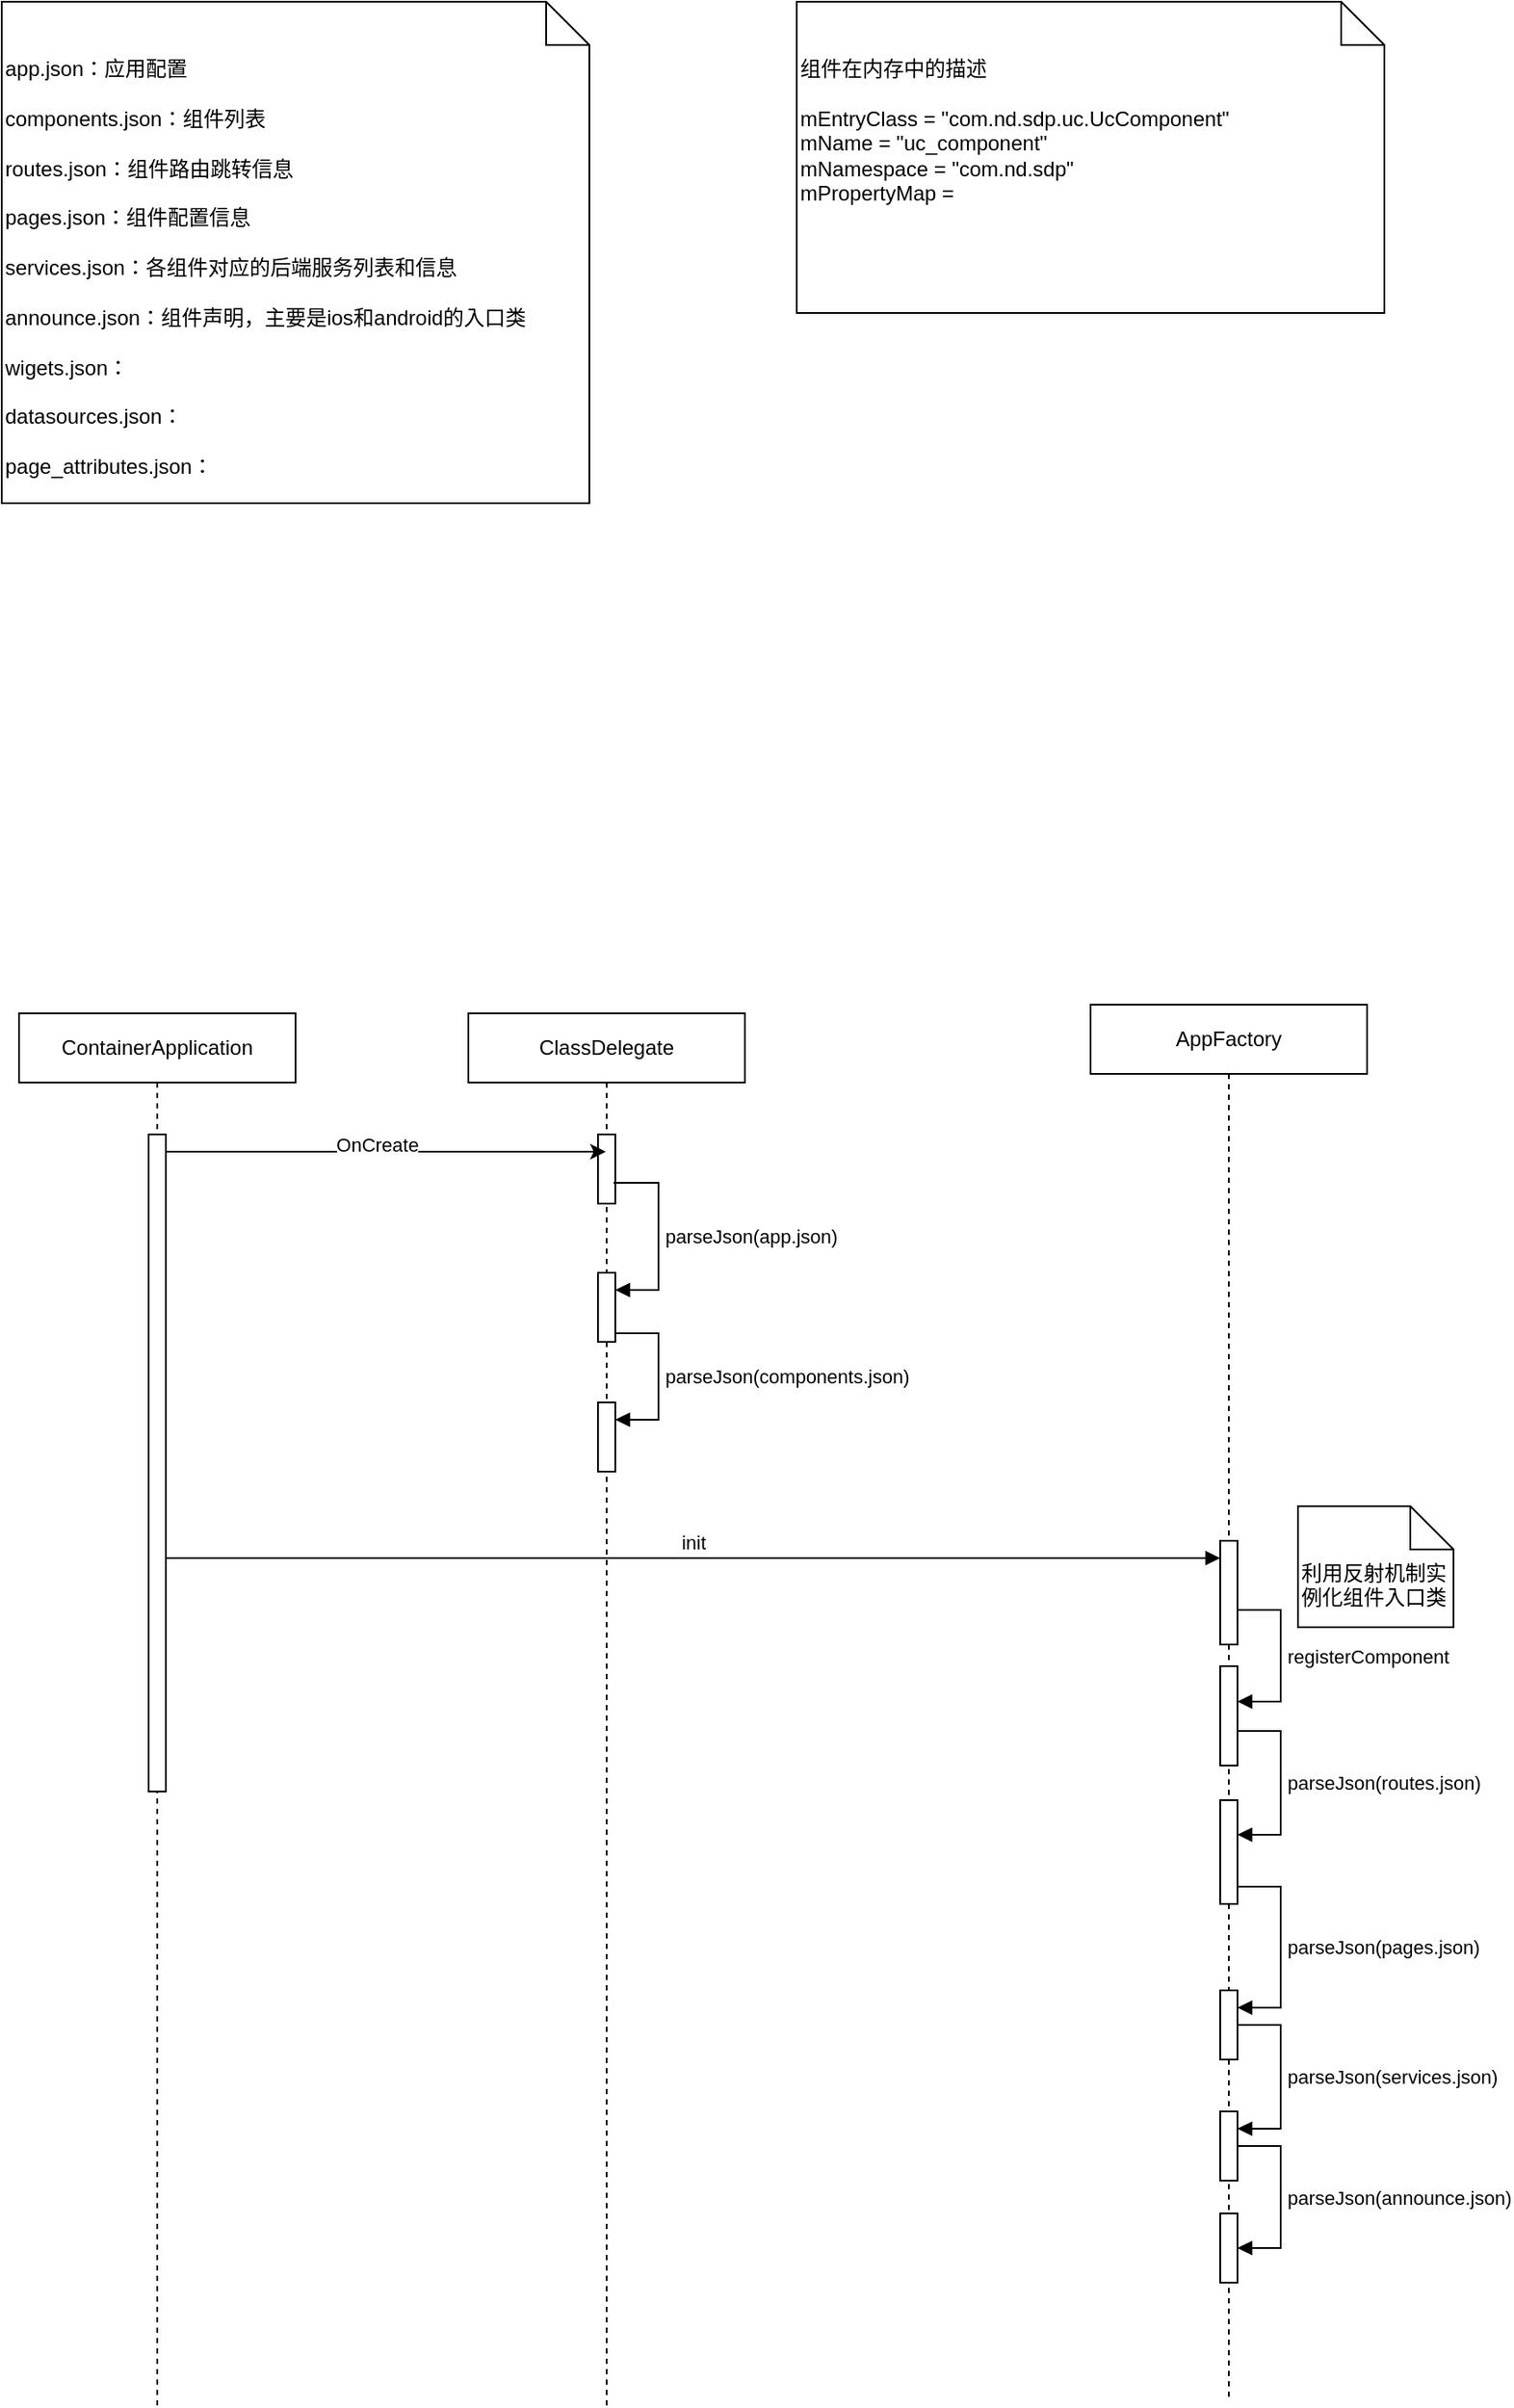 <mxfile version="20.8.23" type="github">
  <diagram name="第 1 页" id="u-AJXG04gfKVnk7us_Lw">
    <mxGraphModel dx="2901" dy="2317" grid="1" gridSize="10" guides="1" tooltips="1" connect="1" arrows="1" fold="1" page="1" pageScale="1" pageWidth="827" pageHeight="1169" math="0" shadow="0">
      <root>
        <mxCell id="0" />
        <mxCell id="1" parent="0" />
        <mxCell id="8PpBY6Rd-Wwwx4Sc7z_2-3" value="ContainerApplication" style="shape=umlLifeline;perimeter=lifelinePerimeter;whiteSpace=wrap;html=1;container=1;collapsible=0;recursiveResize=0;outlineConnect=0;" vertex="1" parent="1">
          <mxGeometry x="-200" y="435" width="160" height="805" as="geometry" />
        </mxCell>
        <mxCell id="8PpBY6Rd-Wwwx4Sc7z_2-4" value="" style="html=1;points=[];perimeter=orthogonalPerimeter;" vertex="1" parent="8PpBY6Rd-Wwwx4Sc7z_2-3">
          <mxGeometry x="75" y="70" width="10" height="380" as="geometry" />
        </mxCell>
        <mxCell id="8PpBY6Rd-Wwwx4Sc7z_2-6" value="ClassDelegate" style="shape=umlLifeline;perimeter=lifelinePerimeter;whiteSpace=wrap;html=1;container=1;collapsible=0;recursiveResize=0;outlineConnect=0;" vertex="1" parent="1">
          <mxGeometry x="60" y="435" width="160" height="805" as="geometry" />
        </mxCell>
        <mxCell id="8PpBY6Rd-Wwwx4Sc7z_2-7" value="" style="html=1;points=[];perimeter=orthogonalPerimeter;" vertex="1" parent="8PpBY6Rd-Wwwx4Sc7z_2-6">
          <mxGeometry x="75" y="70" width="10" height="40" as="geometry" />
        </mxCell>
        <mxCell id="8PpBY6Rd-Wwwx4Sc7z_2-23" value="" style="html=1;points=[];perimeter=orthogonalPerimeter;outlineConnect=0;targetShapes=umlLifeline;portConstraint=eastwest;newEdgeStyle={&quot;edgeStyle&quot;:&quot;elbowEdgeStyle&quot;,&quot;elbow&quot;:&quot;vertical&quot;,&quot;curved&quot;:0,&quot;rounded&quot;:0};" vertex="1" parent="8PpBY6Rd-Wwwx4Sc7z_2-6">
          <mxGeometry x="75" y="150" width="10" height="40" as="geometry" />
        </mxCell>
        <mxCell id="8PpBY6Rd-Wwwx4Sc7z_2-24" value="parseJson(app.json)" style="html=1;align=left;spacingLeft=2;endArrow=block;rounded=0;edgeStyle=orthogonalEdgeStyle;curved=0;rounded=0;exitX=0.9;exitY=0.7;exitDx=0;exitDy=0;exitPerimeter=0;" edge="1" target="8PpBY6Rd-Wwwx4Sc7z_2-23" parent="8PpBY6Rd-Wwwx4Sc7z_2-6" source="8PpBY6Rd-Wwwx4Sc7z_2-7">
          <mxGeometry x="0.009" relative="1" as="geometry">
            <mxPoint x="80" y="130" as="sourcePoint" />
            <Array as="points">
              <mxPoint x="110" y="98" />
              <mxPoint x="110" y="160" />
            </Array>
            <mxPoint as="offset" />
          </mxGeometry>
        </mxCell>
        <mxCell id="8PpBY6Rd-Wwwx4Sc7z_2-31" value="" style="html=1;points=[];perimeter=orthogonalPerimeter;outlineConnect=0;targetShapes=umlLifeline;portConstraint=eastwest;newEdgeStyle={&quot;edgeStyle&quot;:&quot;elbowEdgeStyle&quot;,&quot;elbow&quot;:&quot;vertical&quot;,&quot;curved&quot;:0,&quot;rounded&quot;:0};" vertex="1" parent="8PpBY6Rd-Wwwx4Sc7z_2-6">
          <mxGeometry x="75" y="225" width="10" height="40" as="geometry" />
        </mxCell>
        <mxCell id="8PpBY6Rd-Wwwx4Sc7z_2-32" value="parseJson(components.json)" style="html=1;align=left;spacingLeft=2;endArrow=block;rounded=0;edgeStyle=orthogonalEdgeStyle;curved=0;rounded=0;" edge="1" target="8PpBY6Rd-Wwwx4Sc7z_2-31" parent="8PpBY6Rd-Wwwx4Sc7z_2-6" source="8PpBY6Rd-Wwwx4Sc7z_2-23">
          <mxGeometry relative="1" as="geometry">
            <mxPoint x="80" y="225" as="sourcePoint" />
            <Array as="points">
              <mxPoint x="110" y="185" />
              <mxPoint x="110" y="235" />
            </Array>
          </mxGeometry>
        </mxCell>
        <mxCell id="8PpBY6Rd-Wwwx4Sc7z_2-8" style="edgeStyle=orthogonalEdgeStyle;rounded=0;orthogonalLoop=1;jettySize=auto;html=1;" edge="1" parent="1" source="8PpBY6Rd-Wwwx4Sc7z_2-4" target="8PpBY6Rd-Wwwx4Sc7z_2-6">
          <mxGeometry relative="1" as="geometry">
            <Array as="points">
              <mxPoint x="50" y="515" />
              <mxPoint x="50" y="515" />
            </Array>
          </mxGeometry>
        </mxCell>
        <mxCell id="8PpBY6Rd-Wwwx4Sc7z_2-9" value="OnCreate" style="edgeLabel;html=1;align=center;verticalAlign=middle;resizable=0;points=[];" vertex="1" connectable="0" parent="8PpBY6Rd-Wwwx4Sc7z_2-8">
          <mxGeometry x="0.268" y="4" relative="1" as="geometry">
            <mxPoint x="-40" as="offset" />
          </mxGeometry>
        </mxCell>
        <mxCell id="8PpBY6Rd-Wwwx4Sc7z_2-28" value="app.json：应用配置&lt;br&gt;&lt;br&gt;components.json：组件列表&lt;br&gt;&lt;br&gt;routes.json：组件路由跳转信息&lt;br&gt;&lt;br&gt;pages.json：组件配置信息&lt;br&gt;&lt;br&gt;services.json：各组件对应的后端服务列表和信息&lt;br&gt;&lt;br&gt;announce.json：组件声明，主要是ios和android的入口类&lt;br&gt;&lt;br&gt;wigets.json：&lt;br&gt;&lt;br&gt;datasources.json：&lt;br&gt;&lt;br&gt;page_attributes.json：" style="shape=note2;boundedLbl=1;whiteSpace=wrap;html=1;size=25;verticalAlign=top;align=left;" vertex="1" parent="1">
          <mxGeometry x="-210" y="-150" width="340" height="290" as="geometry" />
        </mxCell>
        <mxCell id="8PpBY6Rd-Wwwx4Sc7z_2-29" value="&lt;div&gt;组件在内存中的描述&lt;/div&gt;&lt;div&gt;&lt;br&gt;&lt;/div&gt;&lt;div&gt;mEntryClass = &quot;com.nd.sdp.uc.UcComponent&quot;&lt;/div&gt;&lt;div&gt;mName = &quot;uc_component&quot;&lt;/div&gt;&lt;div&gt;mNamespace = &quot;com.nd.sdp&quot;&lt;/div&gt;&lt;div&gt;mPropertyMap =&amp;nbsp;&lt;/div&gt;" style="shape=note2;boundedLbl=1;whiteSpace=wrap;html=1;size=25;verticalAlign=top;align=left;" vertex="1" parent="1">
          <mxGeometry x="250" y="-150" width="340" height="180" as="geometry" />
        </mxCell>
        <mxCell id="8PpBY6Rd-Wwwx4Sc7z_2-33" value="AppFactory" style="shape=umlLifeline;perimeter=lifelinePerimeter;whiteSpace=wrap;html=1;container=1;collapsible=0;recursiveResize=0;outlineConnect=0;" vertex="1" parent="1">
          <mxGeometry x="420" y="430" width="160" height="805" as="geometry" />
        </mxCell>
        <mxCell id="8PpBY6Rd-Wwwx4Sc7z_2-42" value="" style="html=1;points=[];perimeter=orthogonalPerimeter;outlineConnect=0;targetShapes=umlLifeline;portConstraint=eastwest;newEdgeStyle={&quot;edgeStyle&quot;:&quot;elbowEdgeStyle&quot;,&quot;elbow&quot;:&quot;vertical&quot;,&quot;curved&quot;:0,&quot;rounded&quot;:0};" vertex="1" parent="8PpBY6Rd-Wwwx4Sc7z_2-33">
          <mxGeometry x="75" y="310" width="10" height="60" as="geometry" />
        </mxCell>
        <mxCell id="8PpBY6Rd-Wwwx4Sc7z_2-45" value="" style="html=1;points=[];perimeter=orthogonalPerimeter;outlineConnect=0;targetShapes=umlLifeline;portConstraint=eastwest;newEdgeStyle={&quot;edgeStyle&quot;:&quot;elbowEdgeStyle&quot;,&quot;elbow&quot;:&quot;vertical&quot;,&quot;curved&quot;:0,&quot;rounded&quot;:0};" vertex="1" parent="8PpBY6Rd-Wwwx4Sc7z_2-33">
          <mxGeometry x="75" y="382.5" width="10" height="57.5" as="geometry" />
        </mxCell>
        <mxCell id="8PpBY6Rd-Wwwx4Sc7z_2-46" value="registerComponent" style="html=1;align=left;spacingLeft=2;endArrow=block;rounded=0;edgeStyle=orthogonalEdgeStyle;curved=0;rounded=0;" edge="1" target="8PpBY6Rd-Wwwx4Sc7z_2-45" parent="8PpBY6Rd-Wwwx4Sc7z_2-33" source="8PpBY6Rd-Wwwx4Sc7z_2-42">
          <mxGeometry relative="1" as="geometry">
            <mxPoint x="80" y="400" as="sourcePoint" />
            <Array as="points">
              <mxPoint x="110" y="350" />
              <mxPoint x="110" y="403" />
            </Array>
            <mxPoint as="offset" />
          </mxGeometry>
        </mxCell>
        <mxCell id="8PpBY6Rd-Wwwx4Sc7z_2-48" value="" style="html=1;points=[];perimeter=orthogonalPerimeter;outlineConnect=0;targetShapes=umlLifeline;portConstraint=eastwest;newEdgeStyle={&quot;edgeStyle&quot;:&quot;elbowEdgeStyle&quot;,&quot;elbow&quot;:&quot;vertical&quot;,&quot;curved&quot;:0,&quot;rounded&quot;:0};" vertex="1" parent="8PpBY6Rd-Wwwx4Sc7z_2-33">
          <mxGeometry x="75" y="460" width="10" height="60" as="geometry" />
        </mxCell>
        <mxCell id="8PpBY6Rd-Wwwx4Sc7z_2-49" value="parseJson(routes.json)" style="html=1;align=left;spacingLeft=2;endArrow=block;rounded=0;edgeStyle=orthogonalEdgeStyle;curved=0;rounded=0;" edge="1" target="8PpBY6Rd-Wwwx4Sc7z_2-48" parent="8PpBY6Rd-Wwwx4Sc7z_2-33" source="8PpBY6Rd-Wwwx4Sc7z_2-45">
          <mxGeometry relative="1" as="geometry">
            <mxPoint x="80" y="490" as="sourcePoint" />
            <Array as="points">
              <mxPoint x="110" y="420" />
              <mxPoint x="110" y="480" />
            </Array>
          </mxGeometry>
        </mxCell>
        <mxCell id="8PpBY6Rd-Wwwx4Sc7z_2-50" value="" style="html=1;points=[];perimeter=orthogonalPerimeter;outlineConnect=0;targetShapes=umlLifeline;portConstraint=eastwest;newEdgeStyle={&quot;edgeStyle&quot;:&quot;elbowEdgeStyle&quot;,&quot;elbow&quot;:&quot;vertical&quot;,&quot;curved&quot;:0,&quot;rounded&quot;:0};" vertex="1" parent="8PpBY6Rd-Wwwx4Sc7z_2-33">
          <mxGeometry x="75" y="570" width="10" height="40" as="geometry" />
        </mxCell>
        <mxCell id="8PpBY6Rd-Wwwx4Sc7z_2-51" value="parseJson(pages.json)" style="html=1;align=left;spacingLeft=2;endArrow=block;rounded=0;edgeStyle=orthogonalEdgeStyle;curved=0;rounded=0;" edge="1" target="8PpBY6Rd-Wwwx4Sc7z_2-50" parent="8PpBY6Rd-Wwwx4Sc7z_2-33" source="8PpBY6Rd-Wwwx4Sc7z_2-48">
          <mxGeometry relative="1" as="geometry">
            <mxPoint x="80" y="550" as="sourcePoint" />
            <Array as="points">
              <mxPoint x="110" y="510" />
              <mxPoint x="110" y="580" />
            </Array>
          </mxGeometry>
        </mxCell>
        <mxCell id="8PpBY6Rd-Wwwx4Sc7z_2-52" value="" style="html=1;points=[];perimeter=orthogonalPerimeter;outlineConnect=0;targetShapes=umlLifeline;portConstraint=eastwest;newEdgeStyle={&quot;edgeStyle&quot;:&quot;elbowEdgeStyle&quot;,&quot;elbow&quot;:&quot;vertical&quot;,&quot;curved&quot;:0,&quot;rounded&quot;:0};" vertex="1" parent="8PpBY6Rd-Wwwx4Sc7z_2-33">
          <mxGeometry x="75" y="640" width="10" height="40" as="geometry" />
        </mxCell>
        <mxCell id="8PpBY6Rd-Wwwx4Sc7z_2-53" value="parseJson(services.json)" style="html=1;align=left;spacingLeft=2;endArrow=block;rounded=0;edgeStyle=orthogonalEdgeStyle;curved=0;rounded=0;" edge="1" target="8PpBY6Rd-Wwwx4Sc7z_2-52" parent="8PpBY6Rd-Wwwx4Sc7z_2-33" source="8PpBY6Rd-Wwwx4Sc7z_2-50">
          <mxGeometry relative="1" as="geometry">
            <mxPoint x="80" y="640" as="sourcePoint" />
            <Array as="points">
              <mxPoint x="110" y="590" />
              <mxPoint x="110" y="650" />
            </Array>
          </mxGeometry>
        </mxCell>
        <mxCell id="8PpBY6Rd-Wwwx4Sc7z_2-54" value="" style="html=1;points=[];perimeter=orthogonalPerimeter;outlineConnect=0;targetShapes=umlLifeline;portConstraint=eastwest;newEdgeStyle={&quot;edgeStyle&quot;:&quot;elbowEdgeStyle&quot;,&quot;elbow&quot;:&quot;vertical&quot;,&quot;curved&quot;:0,&quot;rounded&quot;:0};" vertex="1" parent="8PpBY6Rd-Wwwx4Sc7z_2-33">
          <mxGeometry x="75" y="699" width="10" height="40" as="geometry" />
        </mxCell>
        <mxCell id="8PpBY6Rd-Wwwx4Sc7z_2-55" value="parseJson(announce.json)" style="html=1;align=left;spacingLeft=2;endArrow=block;rounded=0;edgeStyle=orthogonalEdgeStyle;curved=0;rounded=0;" edge="1" target="8PpBY6Rd-Wwwx4Sc7z_2-54" parent="8PpBY6Rd-Wwwx4Sc7z_2-33" source="8PpBY6Rd-Wwwx4Sc7z_2-52">
          <mxGeometry relative="1" as="geometry">
            <mxPoint x="80" y="720" as="sourcePoint" />
            <Array as="points">
              <mxPoint x="110" y="660" />
              <mxPoint x="110" y="719" />
            </Array>
          </mxGeometry>
        </mxCell>
        <mxCell id="8PpBY6Rd-Wwwx4Sc7z_2-43" value="init" style="html=1;verticalAlign=bottom;endArrow=block;edgeStyle=elbowEdgeStyle;elbow=vertical;curved=0;rounded=0;" edge="1" target="8PpBY6Rd-Wwwx4Sc7z_2-42" parent="1" source="8PpBY6Rd-Wwwx4Sc7z_2-4">
          <mxGeometry relative="1" as="geometry">
            <mxPoint x="425" y="740" as="sourcePoint" />
            <Array as="points">
              <mxPoint x="220" y="750" />
            </Array>
          </mxGeometry>
        </mxCell>
        <mxCell id="8PpBY6Rd-Wwwx4Sc7z_2-47" value="利用反射机制实例化组件入口类" style="shape=note2;boundedLbl=1;whiteSpace=wrap;html=1;size=25;verticalAlign=top;align=left;" vertex="1" parent="1">
          <mxGeometry x="540" y="720" width="90" height="70" as="geometry" />
        </mxCell>
      </root>
    </mxGraphModel>
  </diagram>
</mxfile>
